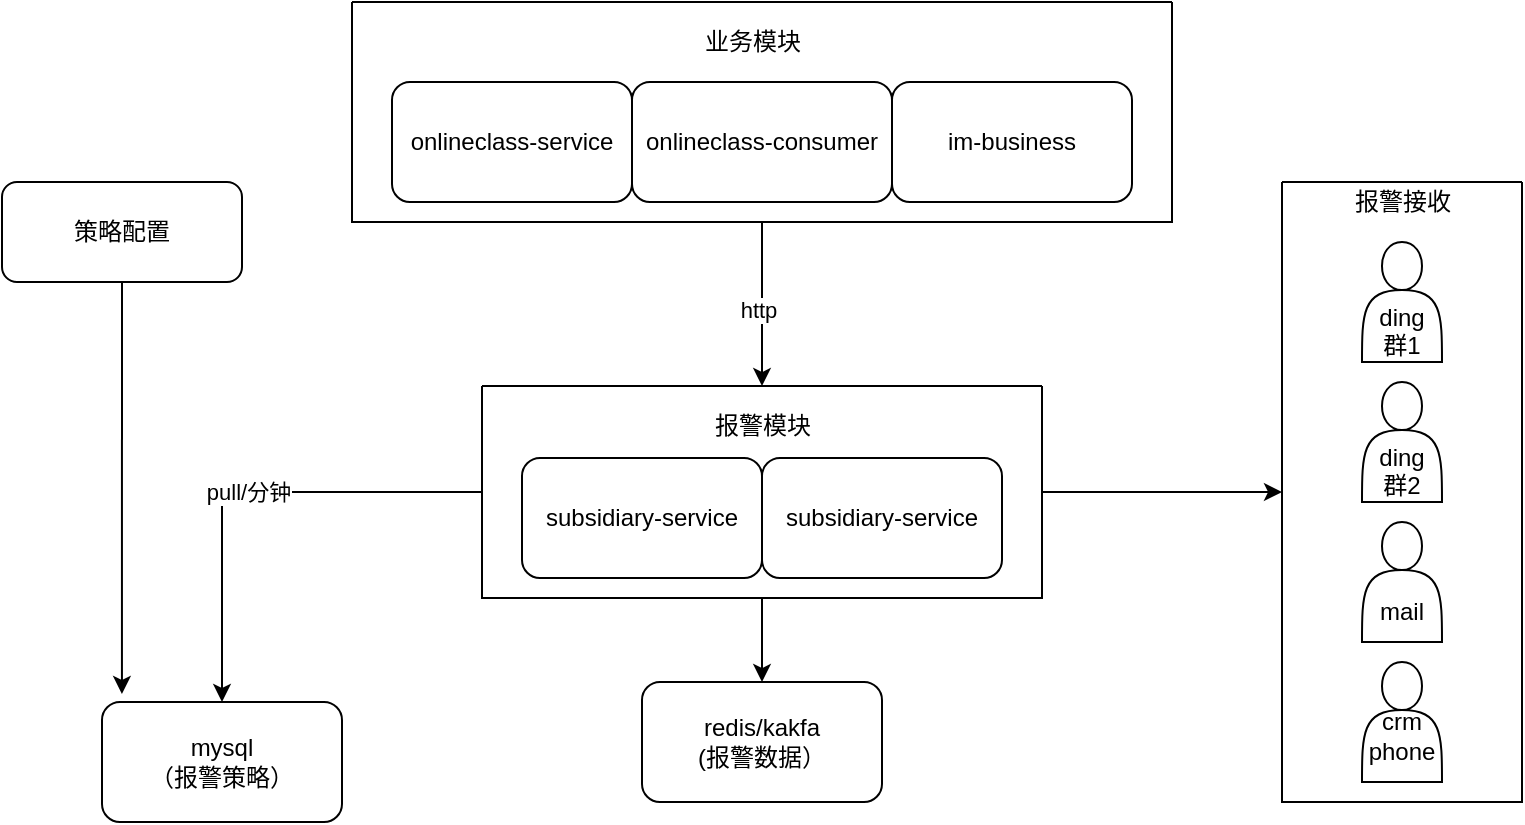 <mxfile version="14.9.2" type="github">
  <diagram id="hmrDPT9aEi4FXBQT9wZl" name="第 1 页">
    <mxGraphModel dx="1026" dy="1715" grid="1" gridSize="10" guides="1" tooltips="1" connect="1" arrows="1" fold="1" page="1" pageScale="1" pageWidth="827" pageHeight="1169" math="0" shadow="0">
      <root>
        <mxCell id="0" />
        <mxCell id="1" parent="0" />
        <mxCell id="y2EDK6SduKcGguCSZlnM-5" value="pull/分钟" style="edgeStyle=orthogonalEdgeStyle;rounded=0;orthogonalLoop=1;jettySize=auto;html=1;entryX=0.5;entryY=0;entryDx=0;entryDy=0;exitX=0;exitY=0.5;exitDx=0;exitDy=0;" edge="1" parent="1" source="y2EDK6SduKcGguCSZlnM-25" target="y2EDK6SduKcGguCSZlnM-4">
          <mxGeometry relative="1" as="geometry">
            <mxPoint x="250" y="226" as="sourcePoint" />
          </mxGeometry>
        </mxCell>
        <mxCell id="y2EDK6SduKcGguCSZlnM-2" value="&lt;span&gt;subsidiary-service&lt;/span&gt;" style="rounded=1;whiteSpace=wrap;html=1;" vertex="1" parent="1">
          <mxGeometry x="270" y="218" width="120" height="60" as="geometry" />
        </mxCell>
        <mxCell id="y2EDK6SduKcGguCSZlnM-3" value="&lt;span&gt;subsidiary-service&lt;/span&gt;" style="rounded=1;whiteSpace=wrap;html=1;" vertex="1" parent="1">
          <mxGeometry x="390" y="218" width="120" height="60" as="geometry" />
        </mxCell>
        <mxCell id="y2EDK6SduKcGguCSZlnM-4" value="mysql&lt;br&gt;（报警策略）" style="rounded=1;whiteSpace=wrap;html=1;" vertex="1" parent="1">
          <mxGeometry x="60" y="340" width="120" height="60" as="geometry" />
        </mxCell>
        <mxCell id="y2EDK6SduKcGguCSZlnM-6" value="&lt;span&gt;onlineclass-service&lt;/span&gt;" style="rounded=1;whiteSpace=wrap;html=1;" vertex="1" parent="1">
          <mxGeometry x="205" y="30" width="120" height="60" as="geometry" />
        </mxCell>
        <mxCell id="y2EDK6SduKcGguCSZlnM-9" value="" style="edgeStyle=orthogonalEdgeStyle;rounded=0;orthogonalLoop=1;jettySize=auto;html=1;exitX=0.5;exitY=1;exitDx=0;exitDy=0;entryX=0.5;entryY=0;entryDx=0;entryDy=0;" edge="1" parent="1" source="y2EDK6SduKcGguCSZlnM-23" target="y2EDK6SduKcGguCSZlnM-25">
          <mxGeometry relative="1" as="geometry">
            <mxPoint x="190" y="160" as="sourcePoint" />
          </mxGeometry>
        </mxCell>
        <mxCell id="y2EDK6SduKcGguCSZlnM-10" value="http" style="edgeLabel;html=1;align=center;verticalAlign=middle;resizable=0;points=[];" vertex="1" connectable="0" parent="y2EDK6SduKcGguCSZlnM-9">
          <mxGeometry x="0.062" y="-2" relative="1" as="geometry">
            <mxPoint as="offset" />
          </mxGeometry>
        </mxCell>
        <mxCell id="y2EDK6SduKcGguCSZlnM-7" value="&lt;span&gt;onlineclass-consumer&lt;/span&gt;" style="rounded=1;whiteSpace=wrap;html=1;" vertex="1" parent="1">
          <mxGeometry x="325" y="30" width="130" height="60" as="geometry" />
        </mxCell>
        <mxCell id="y2EDK6SduKcGguCSZlnM-8" value="&lt;span&gt;im-business&lt;/span&gt;" style="rounded=1;whiteSpace=wrap;html=1;" vertex="1" parent="1">
          <mxGeometry x="455" y="30" width="120" height="60" as="geometry" />
        </mxCell>
        <mxCell id="y2EDK6SduKcGguCSZlnM-14" value="&lt;br&gt;&lt;br&gt;ding&lt;br&gt;群2" style="shape=actor;whiteSpace=wrap;html=1;" vertex="1" parent="1">
          <mxGeometry x="690" y="180" width="40" height="60" as="geometry" />
        </mxCell>
        <mxCell id="y2EDK6SduKcGguCSZlnM-15" value="&lt;br&gt;&lt;br&gt;mail" style="shape=actor;whiteSpace=wrap;html=1;" vertex="1" parent="1">
          <mxGeometry x="690" y="250" width="40" height="60" as="geometry" />
        </mxCell>
        <mxCell id="y2EDK6SduKcGguCSZlnM-16" value="&lt;br&gt;crm&lt;br&gt;phone" style="shape=actor;whiteSpace=wrap;html=1;" vertex="1" parent="1">
          <mxGeometry x="690" y="320" width="40" height="60" as="geometry" />
        </mxCell>
        <mxCell id="y2EDK6SduKcGguCSZlnM-18" value="&lt;br&gt;&lt;br&gt;ding&lt;br&gt;群1" style="shape=actor;whiteSpace=wrap;html=1;" vertex="1" parent="1">
          <mxGeometry x="690" y="110" width="40" height="60" as="geometry" />
        </mxCell>
        <mxCell id="y2EDK6SduKcGguCSZlnM-20" value="" style="swimlane;startSize=0;" vertex="1" parent="1">
          <mxGeometry x="650" y="80" width="120" height="310" as="geometry" />
        </mxCell>
        <mxCell id="y2EDK6SduKcGguCSZlnM-22" value="报警接收" style="text;html=1;align=center;verticalAlign=middle;resizable=0;points=[];autosize=1;strokeColor=none;" vertex="1" parent="1">
          <mxGeometry x="680" y="80" width="60" height="20" as="geometry" />
        </mxCell>
        <mxCell id="y2EDK6SduKcGguCSZlnM-23" value="" style="swimlane;startSize=0;" vertex="1" parent="1">
          <mxGeometry x="185" y="-10" width="410" height="110" as="geometry" />
        </mxCell>
        <mxCell id="y2EDK6SduKcGguCSZlnM-24" value="业务模块" style="text;html=1;align=center;verticalAlign=middle;resizable=0;points=[];autosize=1;strokeColor=none;" vertex="1" parent="1">
          <mxGeometry x="355" width="60" height="20" as="geometry" />
        </mxCell>
        <mxCell id="y2EDK6SduKcGguCSZlnM-28" style="edgeStyle=orthogonalEdgeStyle;rounded=0;orthogonalLoop=1;jettySize=auto;html=1;exitX=1;exitY=0.5;exitDx=0;exitDy=0;entryX=0;entryY=0.5;entryDx=0;entryDy=0;" edge="1" parent="1" source="y2EDK6SduKcGguCSZlnM-25" target="y2EDK6SduKcGguCSZlnM-20">
          <mxGeometry relative="1" as="geometry" />
        </mxCell>
        <mxCell id="y2EDK6SduKcGguCSZlnM-29" style="edgeStyle=orthogonalEdgeStyle;rounded=0;orthogonalLoop=1;jettySize=auto;html=1;exitX=0.5;exitY=1;exitDx=0;exitDy=0;entryX=0.5;entryY=0;entryDx=0;entryDy=0;" edge="1" parent="1" source="y2EDK6SduKcGguCSZlnM-25" target="y2EDK6SduKcGguCSZlnM-27">
          <mxGeometry relative="1" as="geometry" />
        </mxCell>
        <mxCell id="y2EDK6SduKcGguCSZlnM-25" value="" style="swimlane;startSize=0;" vertex="1" parent="1">
          <mxGeometry x="250" y="182" width="280" height="106" as="geometry">
            <mxRectangle x="250" y="182" width="50" height="40" as="alternateBounds" />
          </mxGeometry>
        </mxCell>
        <mxCell id="y2EDK6SduKcGguCSZlnM-26" value="报警模块" style="text;html=1;align=center;verticalAlign=middle;resizable=0;points=[];autosize=1;strokeColor=none;" vertex="1" parent="y2EDK6SduKcGguCSZlnM-25">
          <mxGeometry x="110" y="10" width="60" height="20" as="geometry" />
        </mxCell>
        <mxCell id="y2EDK6SduKcGguCSZlnM-27" value="redis/kakfa&lt;br&gt;(报警数据）" style="rounded=1;whiteSpace=wrap;html=1;" vertex="1" parent="1">
          <mxGeometry x="330" y="330" width="120" height="60" as="geometry" />
        </mxCell>
        <mxCell id="y2EDK6SduKcGguCSZlnM-31" style="edgeStyle=orthogonalEdgeStyle;rounded=0;orthogonalLoop=1;jettySize=auto;html=1;exitX=0.5;exitY=1;exitDx=0;exitDy=0;entryX=0.083;entryY=-0.067;entryDx=0;entryDy=0;entryPerimeter=0;" edge="1" parent="1" source="y2EDK6SduKcGguCSZlnM-30" target="y2EDK6SduKcGguCSZlnM-4">
          <mxGeometry relative="1" as="geometry" />
        </mxCell>
        <mxCell id="y2EDK6SduKcGguCSZlnM-30" value="策略配置" style="rounded=1;whiteSpace=wrap;html=1;" vertex="1" parent="1">
          <mxGeometry x="10" y="80" width="120" height="50" as="geometry" />
        </mxCell>
      </root>
    </mxGraphModel>
  </diagram>
</mxfile>
